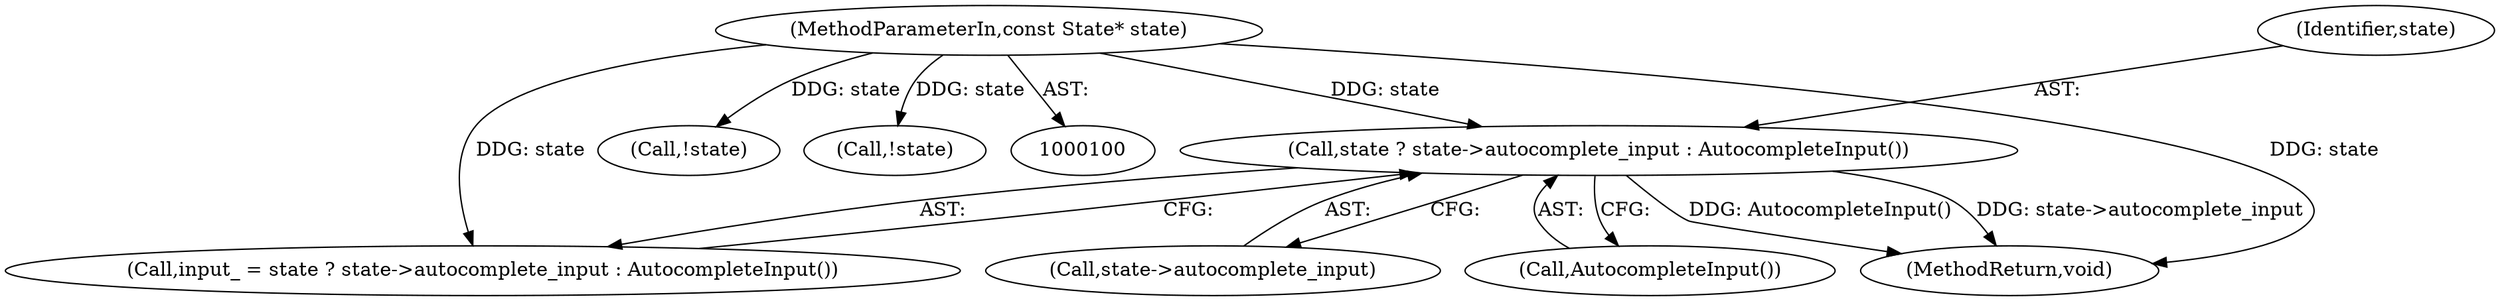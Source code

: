 digraph "0_Chrome_c2364e0ce42878a2177c6f4cf7adb3c715b777c1@pointer" {
"1000122" [label="(Call,state ? state->autocomplete_input : AutocompleteInput())"];
"1000101" [label="(MethodParameterIn,const State* state)"];
"1000127" [label="(Call,AutocompleteInput())"];
"1000170" [label="(MethodReturn,void)"];
"1000123" [label="(Identifier,state)"];
"1000120" [label="(Call,input_ = state ? state->autocomplete_input : AutocompleteInput())"];
"1000101" [label="(MethodParameterIn,const State* state)"];
"1000122" [label="(Call,state ? state->autocomplete_input : AutocompleteInput())"];
"1000107" [label="(Call,!state)"];
"1000129" [label="(Call,!state)"];
"1000124" [label="(Call,state->autocomplete_input)"];
"1000122" -> "1000120"  [label="AST: "];
"1000122" -> "1000124"  [label="CFG: "];
"1000122" -> "1000127"  [label="CFG: "];
"1000123" -> "1000122"  [label="AST: "];
"1000124" -> "1000122"  [label="AST: "];
"1000127" -> "1000122"  [label="AST: "];
"1000120" -> "1000122"  [label="CFG: "];
"1000122" -> "1000170"  [label="DDG: AutocompleteInput()"];
"1000122" -> "1000170"  [label="DDG: state->autocomplete_input"];
"1000101" -> "1000122"  [label="DDG: state"];
"1000101" -> "1000100"  [label="AST: "];
"1000101" -> "1000170"  [label="DDG: state"];
"1000101" -> "1000107"  [label="DDG: state"];
"1000101" -> "1000120"  [label="DDG: state"];
"1000101" -> "1000129"  [label="DDG: state"];
}
